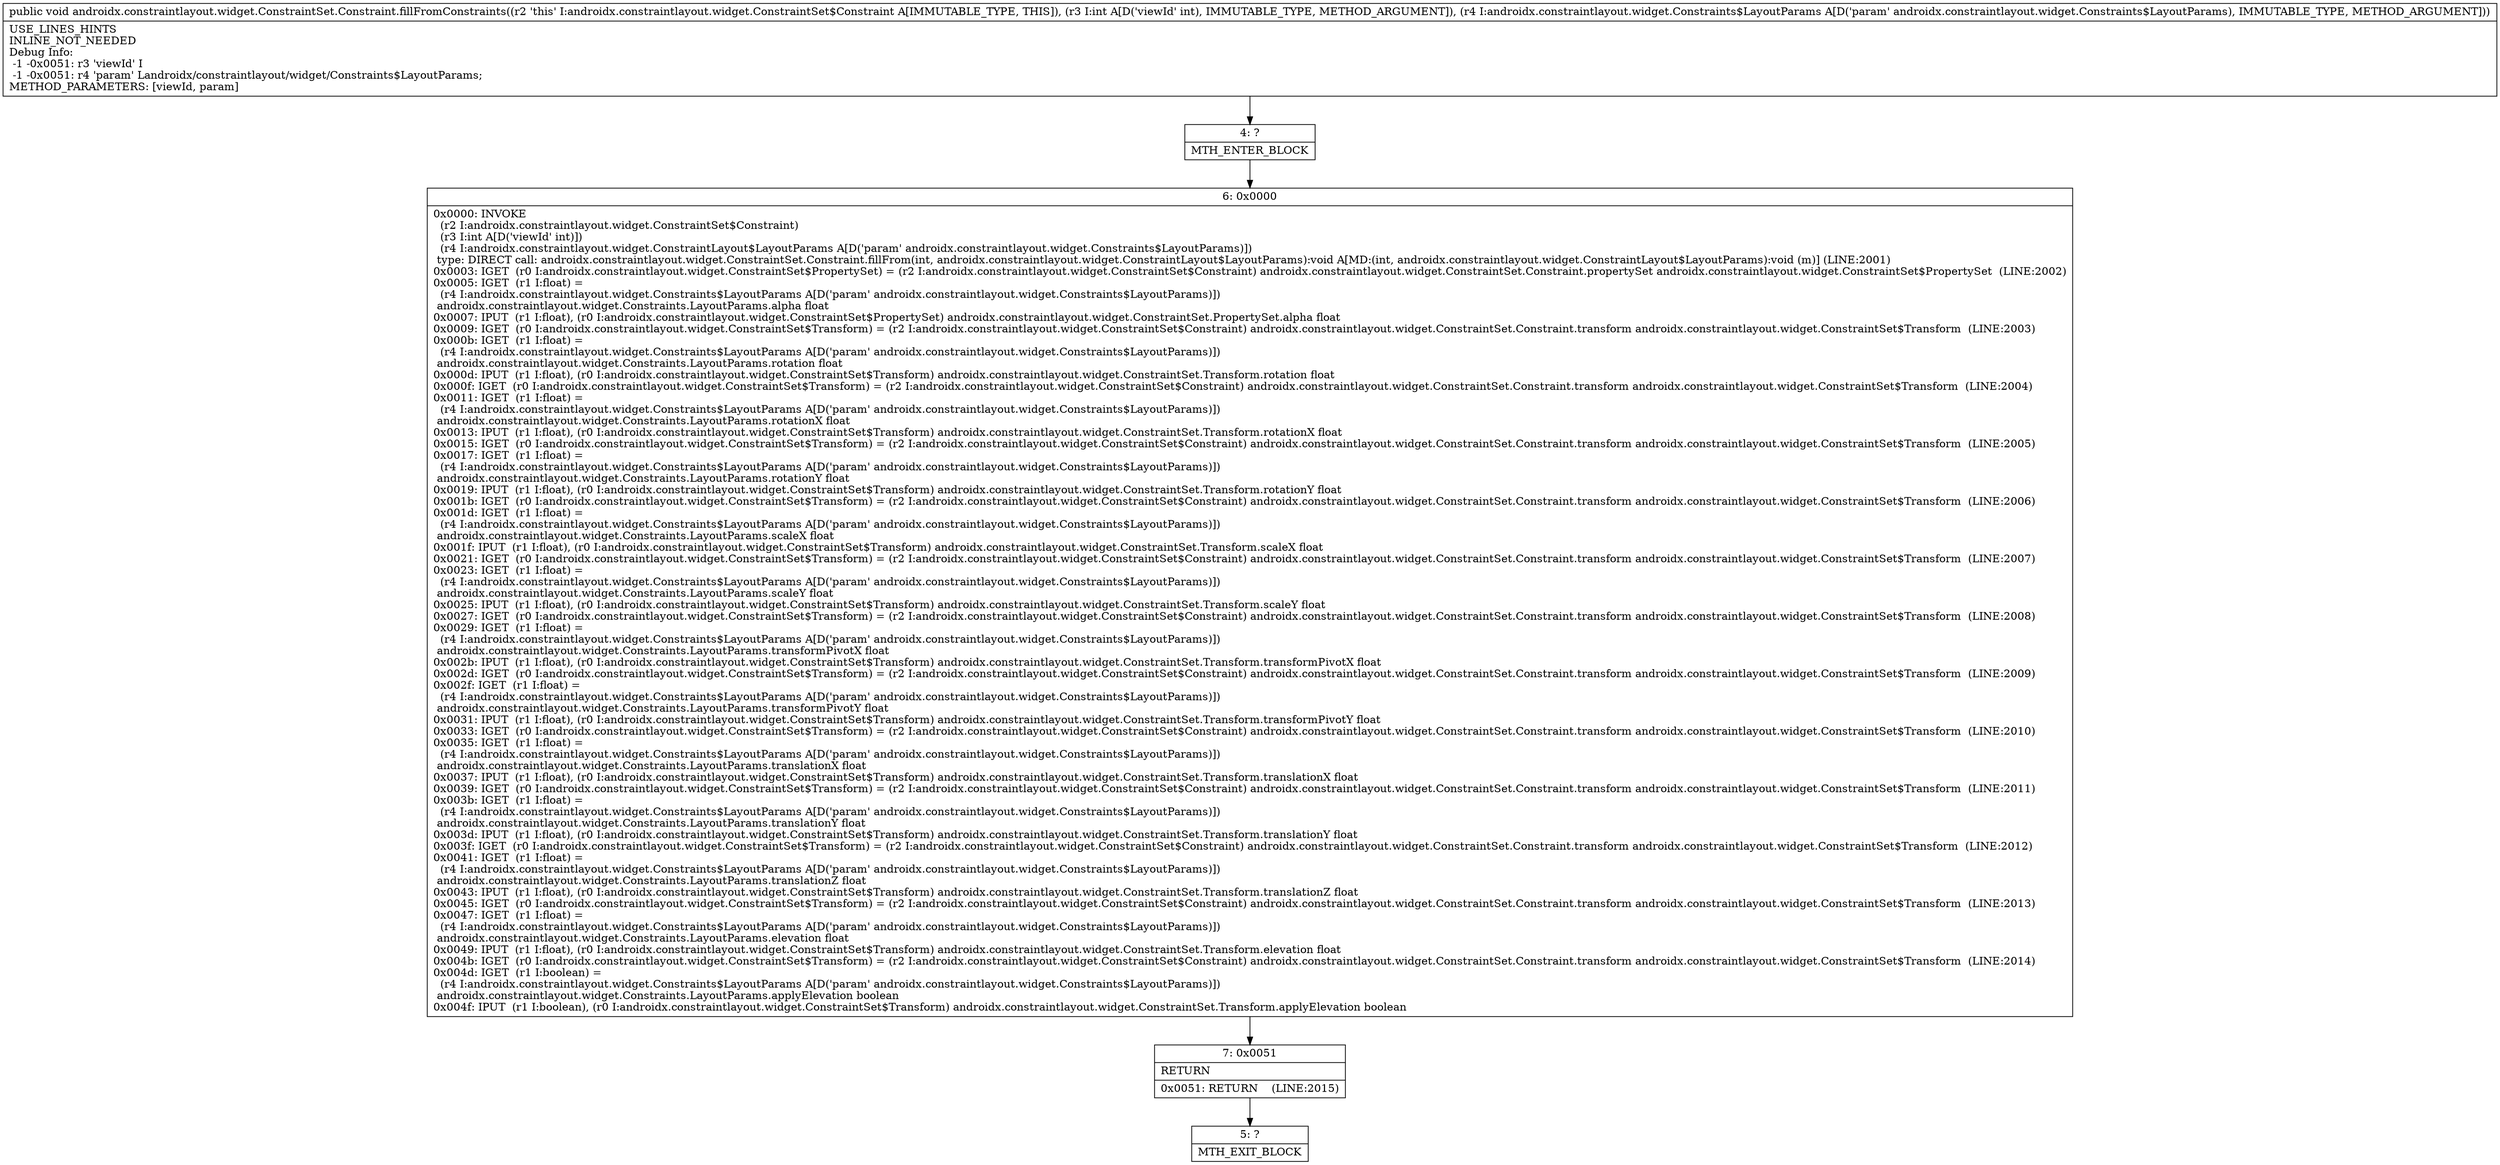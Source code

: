 digraph "CFG forandroidx.constraintlayout.widget.ConstraintSet.Constraint.fillFromConstraints(ILandroidx\/constraintlayout\/widget\/Constraints$LayoutParams;)V" {
Node_4 [shape=record,label="{4\:\ ?|MTH_ENTER_BLOCK\l}"];
Node_6 [shape=record,label="{6\:\ 0x0000|0x0000: INVOKE  \l  (r2 I:androidx.constraintlayout.widget.ConstraintSet$Constraint)\l  (r3 I:int A[D('viewId' int)])\l  (r4 I:androidx.constraintlayout.widget.ConstraintLayout$LayoutParams A[D('param' androidx.constraintlayout.widget.Constraints$LayoutParams)])\l type: DIRECT call: androidx.constraintlayout.widget.ConstraintSet.Constraint.fillFrom(int, androidx.constraintlayout.widget.ConstraintLayout$LayoutParams):void A[MD:(int, androidx.constraintlayout.widget.ConstraintLayout$LayoutParams):void (m)] (LINE:2001)\l0x0003: IGET  (r0 I:androidx.constraintlayout.widget.ConstraintSet$PropertySet) = (r2 I:androidx.constraintlayout.widget.ConstraintSet$Constraint) androidx.constraintlayout.widget.ConstraintSet.Constraint.propertySet androidx.constraintlayout.widget.ConstraintSet$PropertySet  (LINE:2002)\l0x0005: IGET  (r1 I:float) = \l  (r4 I:androidx.constraintlayout.widget.Constraints$LayoutParams A[D('param' androidx.constraintlayout.widget.Constraints$LayoutParams)])\l androidx.constraintlayout.widget.Constraints.LayoutParams.alpha float \l0x0007: IPUT  (r1 I:float), (r0 I:androidx.constraintlayout.widget.ConstraintSet$PropertySet) androidx.constraintlayout.widget.ConstraintSet.PropertySet.alpha float \l0x0009: IGET  (r0 I:androidx.constraintlayout.widget.ConstraintSet$Transform) = (r2 I:androidx.constraintlayout.widget.ConstraintSet$Constraint) androidx.constraintlayout.widget.ConstraintSet.Constraint.transform androidx.constraintlayout.widget.ConstraintSet$Transform  (LINE:2003)\l0x000b: IGET  (r1 I:float) = \l  (r4 I:androidx.constraintlayout.widget.Constraints$LayoutParams A[D('param' androidx.constraintlayout.widget.Constraints$LayoutParams)])\l androidx.constraintlayout.widget.Constraints.LayoutParams.rotation float \l0x000d: IPUT  (r1 I:float), (r0 I:androidx.constraintlayout.widget.ConstraintSet$Transform) androidx.constraintlayout.widget.ConstraintSet.Transform.rotation float \l0x000f: IGET  (r0 I:androidx.constraintlayout.widget.ConstraintSet$Transform) = (r2 I:androidx.constraintlayout.widget.ConstraintSet$Constraint) androidx.constraintlayout.widget.ConstraintSet.Constraint.transform androidx.constraintlayout.widget.ConstraintSet$Transform  (LINE:2004)\l0x0011: IGET  (r1 I:float) = \l  (r4 I:androidx.constraintlayout.widget.Constraints$LayoutParams A[D('param' androidx.constraintlayout.widget.Constraints$LayoutParams)])\l androidx.constraintlayout.widget.Constraints.LayoutParams.rotationX float \l0x0013: IPUT  (r1 I:float), (r0 I:androidx.constraintlayout.widget.ConstraintSet$Transform) androidx.constraintlayout.widget.ConstraintSet.Transform.rotationX float \l0x0015: IGET  (r0 I:androidx.constraintlayout.widget.ConstraintSet$Transform) = (r2 I:androidx.constraintlayout.widget.ConstraintSet$Constraint) androidx.constraintlayout.widget.ConstraintSet.Constraint.transform androidx.constraintlayout.widget.ConstraintSet$Transform  (LINE:2005)\l0x0017: IGET  (r1 I:float) = \l  (r4 I:androidx.constraintlayout.widget.Constraints$LayoutParams A[D('param' androidx.constraintlayout.widget.Constraints$LayoutParams)])\l androidx.constraintlayout.widget.Constraints.LayoutParams.rotationY float \l0x0019: IPUT  (r1 I:float), (r0 I:androidx.constraintlayout.widget.ConstraintSet$Transform) androidx.constraintlayout.widget.ConstraintSet.Transform.rotationY float \l0x001b: IGET  (r0 I:androidx.constraintlayout.widget.ConstraintSet$Transform) = (r2 I:androidx.constraintlayout.widget.ConstraintSet$Constraint) androidx.constraintlayout.widget.ConstraintSet.Constraint.transform androidx.constraintlayout.widget.ConstraintSet$Transform  (LINE:2006)\l0x001d: IGET  (r1 I:float) = \l  (r4 I:androidx.constraintlayout.widget.Constraints$LayoutParams A[D('param' androidx.constraintlayout.widget.Constraints$LayoutParams)])\l androidx.constraintlayout.widget.Constraints.LayoutParams.scaleX float \l0x001f: IPUT  (r1 I:float), (r0 I:androidx.constraintlayout.widget.ConstraintSet$Transform) androidx.constraintlayout.widget.ConstraintSet.Transform.scaleX float \l0x0021: IGET  (r0 I:androidx.constraintlayout.widget.ConstraintSet$Transform) = (r2 I:androidx.constraintlayout.widget.ConstraintSet$Constraint) androidx.constraintlayout.widget.ConstraintSet.Constraint.transform androidx.constraintlayout.widget.ConstraintSet$Transform  (LINE:2007)\l0x0023: IGET  (r1 I:float) = \l  (r4 I:androidx.constraintlayout.widget.Constraints$LayoutParams A[D('param' androidx.constraintlayout.widget.Constraints$LayoutParams)])\l androidx.constraintlayout.widget.Constraints.LayoutParams.scaleY float \l0x0025: IPUT  (r1 I:float), (r0 I:androidx.constraintlayout.widget.ConstraintSet$Transform) androidx.constraintlayout.widget.ConstraintSet.Transform.scaleY float \l0x0027: IGET  (r0 I:androidx.constraintlayout.widget.ConstraintSet$Transform) = (r2 I:androidx.constraintlayout.widget.ConstraintSet$Constraint) androidx.constraintlayout.widget.ConstraintSet.Constraint.transform androidx.constraintlayout.widget.ConstraintSet$Transform  (LINE:2008)\l0x0029: IGET  (r1 I:float) = \l  (r4 I:androidx.constraintlayout.widget.Constraints$LayoutParams A[D('param' androidx.constraintlayout.widget.Constraints$LayoutParams)])\l androidx.constraintlayout.widget.Constraints.LayoutParams.transformPivotX float \l0x002b: IPUT  (r1 I:float), (r0 I:androidx.constraintlayout.widget.ConstraintSet$Transform) androidx.constraintlayout.widget.ConstraintSet.Transform.transformPivotX float \l0x002d: IGET  (r0 I:androidx.constraintlayout.widget.ConstraintSet$Transform) = (r2 I:androidx.constraintlayout.widget.ConstraintSet$Constraint) androidx.constraintlayout.widget.ConstraintSet.Constraint.transform androidx.constraintlayout.widget.ConstraintSet$Transform  (LINE:2009)\l0x002f: IGET  (r1 I:float) = \l  (r4 I:androidx.constraintlayout.widget.Constraints$LayoutParams A[D('param' androidx.constraintlayout.widget.Constraints$LayoutParams)])\l androidx.constraintlayout.widget.Constraints.LayoutParams.transformPivotY float \l0x0031: IPUT  (r1 I:float), (r0 I:androidx.constraintlayout.widget.ConstraintSet$Transform) androidx.constraintlayout.widget.ConstraintSet.Transform.transformPivotY float \l0x0033: IGET  (r0 I:androidx.constraintlayout.widget.ConstraintSet$Transform) = (r2 I:androidx.constraintlayout.widget.ConstraintSet$Constraint) androidx.constraintlayout.widget.ConstraintSet.Constraint.transform androidx.constraintlayout.widget.ConstraintSet$Transform  (LINE:2010)\l0x0035: IGET  (r1 I:float) = \l  (r4 I:androidx.constraintlayout.widget.Constraints$LayoutParams A[D('param' androidx.constraintlayout.widget.Constraints$LayoutParams)])\l androidx.constraintlayout.widget.Constraints.LayoutParams.translationX float \l0x0037: IPUT  (r1 I:float), (r0 I:androidx.constraintlayout.widget.ConstraintSet$Transform) androidx.constraintlayout.widget.ConstraintSet.Transform.translationX float \l0x0039: IGET  (r0 I:androidx.constraintlayout.widget.ConstraintSet$Transform) = (r2 I:androidx.constraintlayout.widget.ConstraintSet$Constraint) androidx.constraintlayout.widget.ConstraintSet.Constraint.transform androidx.constraintlayout.widget.ConstraintSet$Transform  (LINE:2011)\l0x003b: IGET  (r1 I:float) = \l  (r4 I:androidx.constraintlayout.widget.Constraints$LayoutParams A[D('param' androidx.constraintlayout.widget.Constraints$LayoutParams)])\l androidx.constraintlayout.widget.Constraints.LayoutParams.translationY float \l0x003d: IPUT  (r1 I:float), (r0 I:androidx.constraintlayout.widget.ConstraintSet$Transform) androidx.constraintlayout.widget.ConstraintSet.Transform.translationY float \l0x003f: IGET  (r0 I:androidx.constraintlayout.widget.ConstraintSet$Transform) = (r2 I:androidx.constraintlayout.widget.ConstraintSet$Constraint) androidx.constraintlayout.widget.ConstraintSet.Constraint.transform androidx.constraintlayout.widget.ConstraintSet$Transform  (LINE:2012)\l0x0041: IGET  (r1 I:float) = \l  (r4 I:androidx.constraintlayout.widget.Constraints$LayoutParams A[D('param' androidx.constraintlayout.widget.Constraints$LayoutParams)])\l androidx.constraintlayout.widget.Constraints.LayoutParams.translationZ float \l0x0043: IPUT  (r1 I:float), (r0 I:androidx.constraintlayout.widget.ConstraintSet$Transform) androidx.constraintlayout.widget.ConstraintSet.Transform.translationZ float \l0x0045: IGET  (r0 I:androidx.constraintlayout.widget.ConstraintSet$Transform) = (r2 I:androidx.constraintlayout.widget.ConstraintSet$Constraint) androidx.constraintlayout.widget.ConstraintSet.Constraint.transform androidx.constraintlayout.widget.ConstraintSet$Transform  (LINE:2013)\l0x0047: IGET  (r1 I:float) = \l  (r4 I:androidx.constraintlayout.widget.Constraints$LayoutParams A[D('param' androidx.constraintlayout.widget.Constraints$LayoutParams)])\l androidx.constraintlayout.widget.Constraints.LayoutParams.elevation float \l0x0049: IPUT  (r1 I:float), (r0 I:androidx.constraintlayout.widget.ConstraintSet$Transform) androidx.constraintlayout.widget.ConstraintSet.Transform.elevation float \l0x004b: IGET  (r0 I:androidx.constraintlayout.widget.ConstraintSet$Transform) = (r2 I:androidx.constraintlayout.widget.ConstraintSet$Constraint) androidx.constraintlayout.widget.ConstraintSet.Constraint.transform androidx.constraintlayout.widget.ConstraintSet$Transform  (LINE:2014)\l0x004d: IGET  (r1 I:boolean) = \l  (r4 I:androidx.constraintlayout.widget.Constraints$LayoutParams A[D('param' androidx.constraintlayout.widget.Constraints$LayoutParams)])\l androidx.constraintlayout.widget.Constraints.LayoutParams.applyElevation boolean \l0x004f: IPUT  (r1 I:boolean), (r0 I:androidx.constraintlayout.widget.ConstraintSet$Transform) androidx.constraintlayout.widget.ConstraintSet.Transform.applyElevation boolean \l}"];
Node_7 [shape=record,label="{7\:\ 0x0051|RETURN\l|0x0051: RETURN    (LINE:2015)\l}"];
Node_5 [shape=record,label="{5\:\ ?|MTH_EXIT_BLOCK\l}"];
MethodNode[shape=record,label="{public void androidx.constraintlayout.widget.ConstraintSet.Constraint.fillFromConstraints((r2 'this' I:androidx.constraintlayout.widget.ConstraintSet$Constraint A[IMMUTABLE_TYPE, THIS]), (r3 I:int A[D('viewId' int), IMMUTABLE_TYPE, METHOD_ARGUMENT]), (r4 I:androidx.constraintlayout.widget.Constraints$LayoutParams A[D('param' androidx.constraintlayout.widget.Constraints$LayoutParams), IMMUTABLE_TYPE, METHOD_ARGUMENT]))  | USE_LINES_HINTS\lINLINE_NOT_NEEDED\lDebug Info:\l  \-1 \-0x0051: r3 'viewId' I\l  \-1 \-0x0051: r4 'param' Landroidx\/constraintlayout\/widget\/Constraints$LayoutParams;\lMETHOD_PARAMETERS: [viewId, param]\l}"];
MethodNode -> Node_4;Node_4 -> Node_6;
Node_6 -> Node_7;
Node_7 -> Node_5;
}

